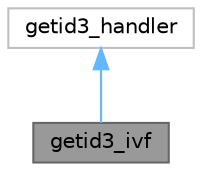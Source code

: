digraph "getid3_ivf"
{
 // LATEX_PDF_SIZE
  bgcolor="transparent";
  edge [fontname=Helvetica,fontsize=10,labelfontname=Helvetica,labelfontsize=10];
  node [fontname=Helvetica,fontsize=10,shape=box,height=0.2,width=0.4];
  Node1 [id="Node000001",label="getid3_ivf",height=0.2,width=0.4,color="gray40", fillcolor="grey60", style="filled", fontcolor="black",tooltip="getID3() by James Heinrich info@getid3.org //"];
  Node2 -> Node1 [id="edge1_Node000001_Node000002",dir="back",color="steelblue1",style="solid",tooltip=" "];
  Node2 [id="Node000002",label="getid3_handler",height=0.2,width=0.4,color="grey75", fillcolor="white", style="filled",URL="$classgetid3__handler.html",tooltip=" "];
}
